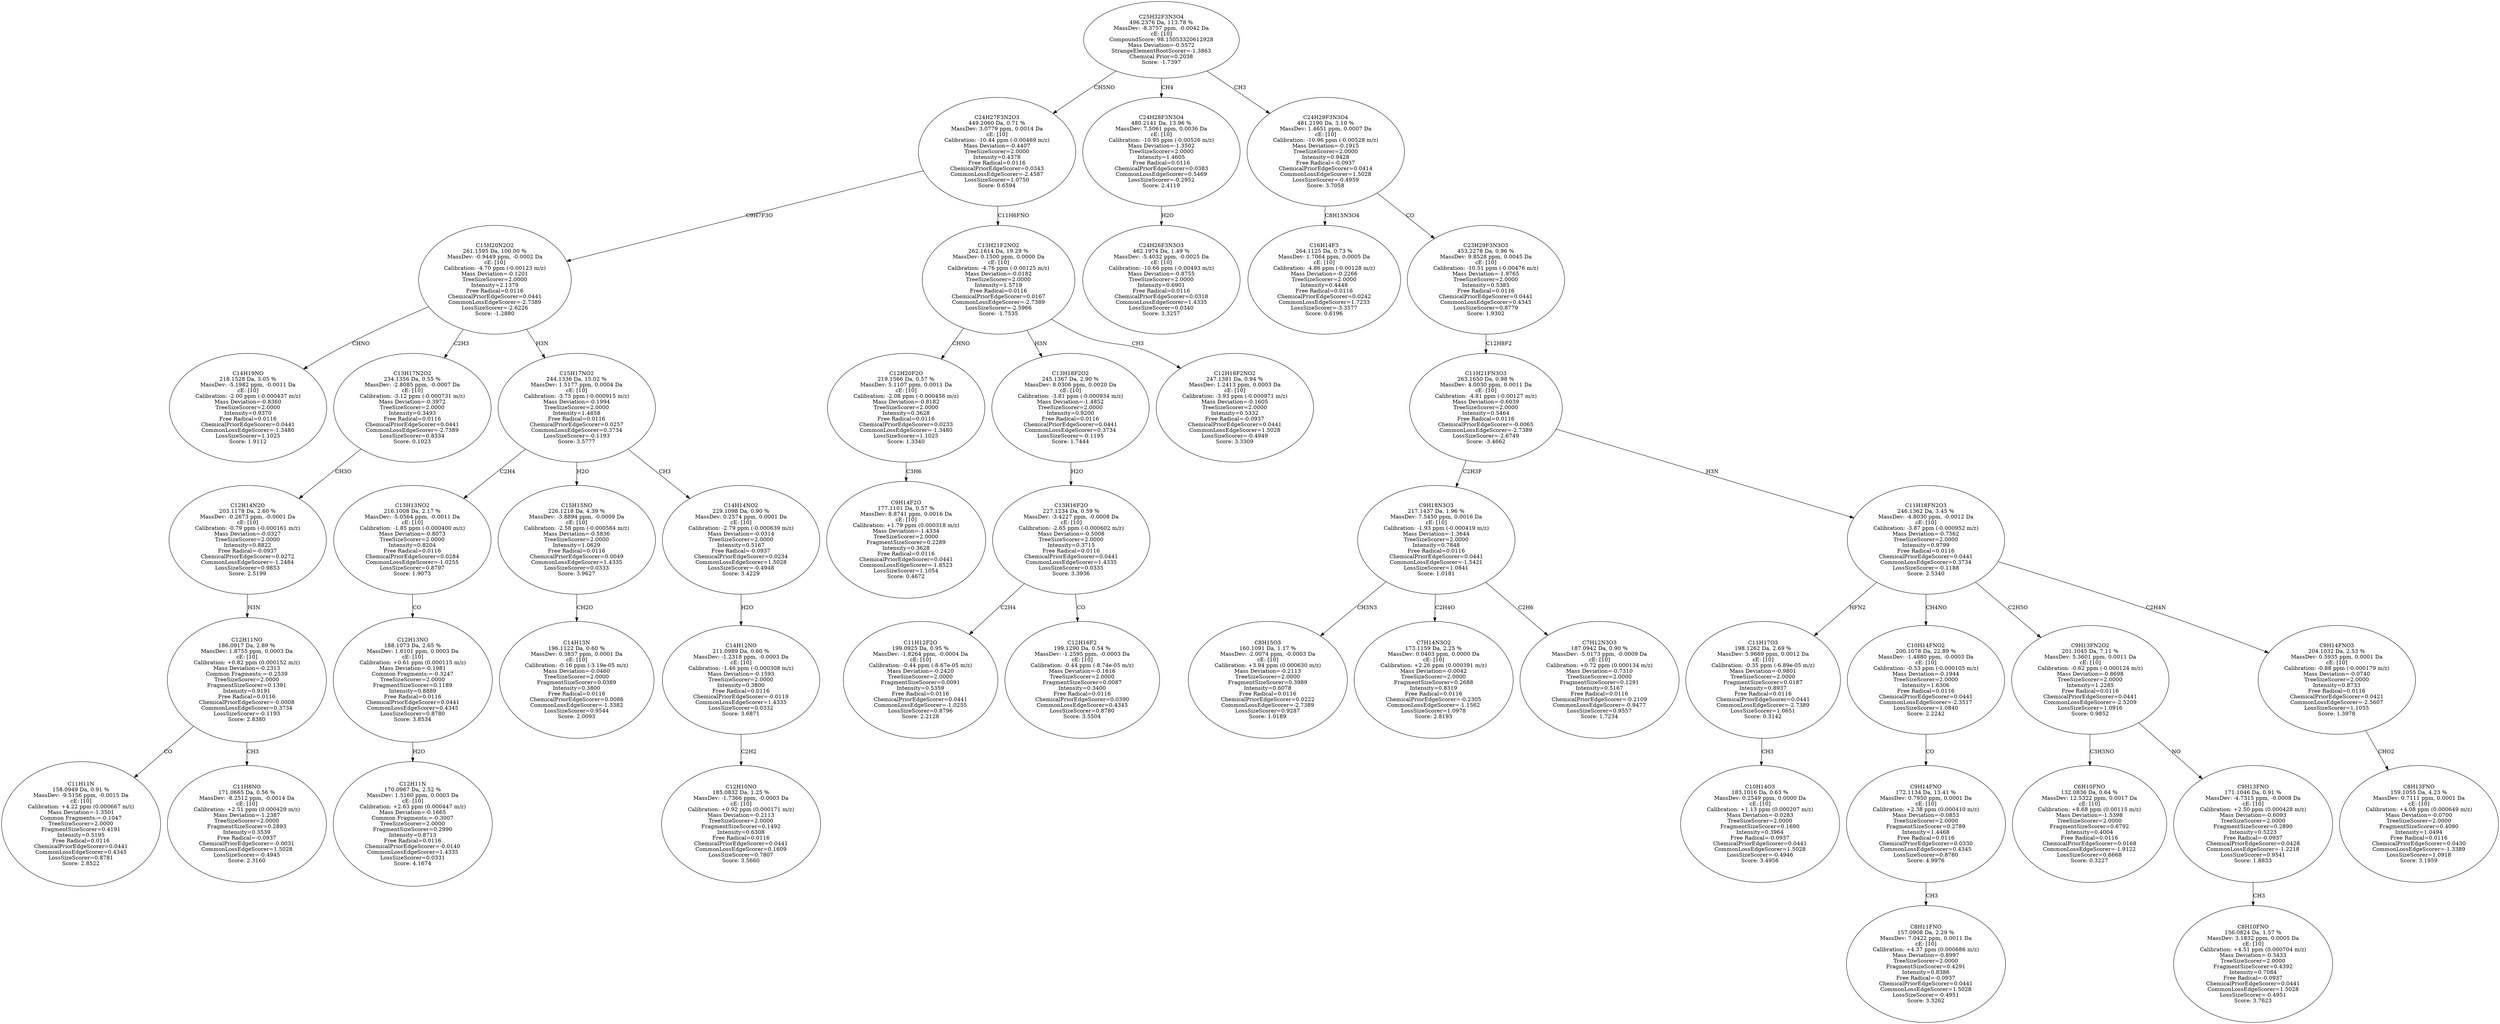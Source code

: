 strict digraph {
v1 [label="C14H19NO\n218.1528 Da, 3.05 %\nMassDev: -5.1982 ppm, -0.0011 Da\ncE: [10]\nCalibration: -2.00 ppm (-0.000437 m/z)\nMass Deviation=-0.8360\nTreeSizeScorer=2.0000\nIntensity=0.9370\nFree Radical=0.0116\nChemicalPriorEdgeScorer=0.0441\nCommonLossEdgeScorer=-1.3480\nLossSizeScorer=1.1025\nScore: 1.9112"];
v2 [label="C11H11N\n158.0949 Da, 0.91 %\nMassDev: -9.5156 ppm, -0.0015 Da\ncE: [10]\nCalibration: +4.22 ppm (0.000667 m/z)\nMass Deviation=-1.3501\nCommon Fragments:=-0.1047\nTreeSizeScorer=2.0000\nFragmentSizeScorer=0.4191\nIntensity=0.5195\nFree Radical=0.0116\nChemicalPriorEdgeScorer=0.0441\nCommonLossEdgeScorer=0.4345\nLossSizeScorer=0.8781\nScore: 2.8522"];
v3 [label="C11H8NO\n171.0665 Da, 0.56 %\nMassDev: -8.2512 ppm, -0.0014 Da\ncE: [10]\nCalibration: +2.51 ppm (0.000429 m/z)\nMass Deviation=-1.2387\nTreeSizeScorer=2.0000\nFragmentSizeScorer=0.2893\nIntensity=0.3539\nFree Radical=-0.0937\nChemicalPriorEdgeScorer=-0.0031\nCommonLossEdgeScorer=1.5028\nLossSizeScorer=-0.4945\nScore: 2.3160"];
v4 [label="C12H11NO\n186.0917 Da, 2.89 %\nMassDev: 1.8755 ppm, 0.0003 Da\ncE: [10]\nCalibration: +0.82 ppm (0.000152 m/z)\nMass Deviation=-0.2313\nCommon Fragments:=-0.2539\nTreeSizeScorer=2.0000\nFragmentSizeScorer=0.1391\nIntensity=0.9191\nFree Radical=0.0116\nChemicalPriorEdgeScorer=-0.0008\nCommonLossEdgeScorer=0.3734\nLossSizeScorer=-0.1193\nScore: 2.8380"];
v5 [label="C12H14N2O\n203.1178 Da, 2.60 %\nMassDev: -0.2673 ppm, -0.0001 Da\ncE: [10]\nCalibration: -0.79 ppm (-0.000161 m/z)\nMass Deviation=-0.0327\nTreeSizeScorer=2.0000\nIntensity=0.8822\nFree Radical=-0.0937\nChemicalPriorEdgeScorer=0.0272\nCommonLossEdgeScorer=-1.2484\nLossSizeScorer=0.9853\nScore: 2.5199"];
v6 [label="C13H17N2O2\n234.1356 Da, 0.55 %\nMassDev: -2.8085 ppm, -0.0007 Da\ncE: [10]\nCalibration: -3.12 ppm (-0.000731 m/z)\nMass Deviation=-0.3972\nTreeSizeScorer=2.0000\nIntensity=0.3493\nFree Radical=0.0116\nChemicalPriorEdgeScorer=0.0441\nCommonLossEdgeScorer=-2.7389\nLossSizeScorer=0.8334\nScore: 0.1023"];
v7 [label="C12H11N\n170.0967 Da, 2.52 %\nMassDev: 1.5160 ppm, 0.0003 Da\ncE: [10]\nCalibration: +2.63 ppm (0.000447 m/z)\nMass Deviation=-0.1665\nCommon Fragments:=-0.3007\nTreeSizeScorer=2.0000\nFragmentSizeScorer=0.2990\nIntensity=0.8713\nFree Radical=0.0116\nChemicalPriorEdgeScorer=-0.0140\nCommonLossEdgeScorer=1.4335\nLossSizeScorer=0.0331\nScore: 4.1674"];
v8 [label="C12H13NO\n188.1073 Da, 2.65 %\nMassDev: 1.6101 ppm, 0.0003 Da\ncE: [10]\nCalibration: +0.61 ppm (0.000115 m/z)\nMass Deviation=-0.1981\nCommon Fragments:=-0.3247\nTreeSizeScorer=2.0000\nFragmentSizeScorer=0.1189\nIntensity=0.8889\nFree Radical=0.0116\nChemicalPriorEdgeScorer=0.0441\nCommonLossEdgeScorer=0.4345\nLossSizeScorer=0.8780\nScore: 3.8534"];
v9 [label="C13H13NO2\n216.1008 Da, 2.17 %\nMassDev: -5.0564 ppm, -0.0011 Da\ncE: [10]\nCalibration: -1.85 ppm (-0.000400 m/z)\nMass Deviation=-0.8073\nTreeSizeScorer=2.0000\nIntensity=0.8204\nFree Radical=0.0116\nChemicalPriorEdgeScorer=0.0284\nCommonLossEdgeScorer=-1.0255\nLossSizeScorer=0.8797\nScore: 1.9073"];
v10 [label="C14H13N\n196.1122 Da, 0.60 %\nMassDev: 0.3837 ppm, 0.0001 Da\ncE: [10]\nCalibration: -0.16 ppm (-3.19e-05 m/z)\nMass Deviation=-0.0460\nTreeSizeScorer=2.0000\nFragmentSizeScorer=0.0389\nIntensity=0.3800\nFree Radical=0.0116\nChemicalPriorEdgeScorer=0.0086\nCommonLossEdgeScorer=-1.3382\nLossSizeScorer=0.9544\nScore: 2.0093"];
v11 [label="C15H15NO\n226.1218 Da, 4.39 %\nMassDev: -3.8894 ppm, -0.0009 Da\ncE: [10]\nCalibration: -2.58 ppm (-0.000584 m/z)\nMass Deviation=-0.5836\nTreeSizeScorer=2.0000\nIntensity=1.0629\nFree Radical=0.0116\nChemicalPriorEdgeScorer=0.0049\nCommonLossEdgeScorer=1.4335\nLossSizeScorer=0.0333\nScore: 3.9627"];
v12 [label="C12H10NO\n185.0832 Da, 1.25 %\nMassDev: -1.7366 ppm, -0.0003 Da\ncE: [10]\nCalibration: +0.92 ppm (0.000171 m/z)\nMass Deviation=-0.2113\nTreeSizeScorer=2.0000\nFragmentSizeScorer=0.1492\nIntensity=0.6308\nFree Radical=0.0116\nChemicalPriorEdgeScorer=0.0441\nCommonLossEdgeScorer=0.1609\nLossSizeScorer=0.7807\nScore: 3.5660"];
v13 [label="C14H12NO\n211.0989 Da, 0.60 %\nMassDev: -1.2318 ppm, -0.0003 Da\ncE: [10]\nCalibration: -1.46 ppm (-0.000308 m/z)\nMass Deviation=-0.1593\nTreeSizeScorer=2.0000\nIntensity=0.3800\nFree Radical=0.0116\nChemicalPriorEdgeScorer=-0.0119\nCommonLossEdgeScorer=1.4335\nLossSizeScorer=0.0332\nScore: 3.6871"];
v14 [label="C14H14NO2\n229.1098 Da, 0.90 %\nMassDev: 0.2574 ppm, 0.0001 Da\ncE: [10]\nCalibration: -2.79 ppm (-0.000639 m/z)\nMass Deviation=-0.0314\nTreeSizeScorer=2.0000\nIntensity=0.5167\nFree Radical=-0.0937\nChemicalPriorEdgeScorer=0.0234\nCommonLossEdgeScorer=1.5028\nLossSizeScorer=-0.4948\nScore: 3.4229"];
v15 [label="C15H17NO2\n244.1336 Da, 15.02 %\nMassDev: 1.5177 ppm, 0.0004 Da\ncE: [10]\nCalibration: -3.75 ppm (-0.000915 m/z)\nMass Deviation=-0.1994\nTreeSizeScorer=2.0000\nIntensity=1.4858\nFree Radical=0.0116\nChemicalPriorEdgeScorer=0.0257\nCommonLossEdgeScorer=0.3734\nLossSizeScorer=-0.1193\nScore: 3.5777"];
v16 [label="C15H20N2O2\n261.1595 Da, 100.00 %\nMassDev: -0.9449 ppm, -0.0002 Da\ncE: [10]\nCalibration: -4.70 ppm (-0.00123 m/z)\nMass Deviation=-0.1201\nTreeSizeScorer=2.0000\nIntensity=2.1379\nFree Radical=0.0116\nChemicalPriorEdgeScorer=0.0441\nCommonLossEdgeScorer=-2.7389\nLossSizeScorer=-2.6226\nScore: -1.2880"];
v17 [label="C9H14F2O\n177.1101 Da, 0.57 %\nMassDev: 8.8741 ppm, 0.0016 Da\ncE: [10]\nCalibration: +1.79 ppm (0.000318 m/z)\nMass Deviation=-1.4334\nTreeSizeScorer=2.0000\nFragmentSizeScorer=0.2289\nIntensity=0.3628\nFree Radical=0.0116\nChemicalPriorEdgeScorer=0.0441\nCommonLossEdgeScorer=-1.8523\nLossSizeScorer=1.1054\nScore: 0.4672"];
v18 [label="C12H20F2O\n219.1566 Da, 0.57 %\nMassDev: 5.1107 ppm, 0.0011 Da\ncE: [10]\nCalibration: -2.08 ppm (-0.000456 m/z)\nMass Deviation=-0.8182\nTreeSizeScorer=2.0000\nIntensity=0.3628\nFree Radical=0.0116\nChemicalPriorEdgeScorer=0.0233\nCommonLossEdgeScorer=-1.3480\nLossSizeScorer=1.1025\nScore: 1.3340"];
v19 [label="C11H12F2O\n199.0925 Da, 0.95 %\nMassDev: -1.8264 ppm, -0.0004 Da\ncE: [10]\nCalibration: -0.44 ppm (-8.67e-05 m/z)\nMass Deviation=-0.2420\nTreeSizeScorer=2.0000\nFragmentSizeScorer=0.0091\nIntensity=0.5359\nFree Radical=0.0116\nChemicalPriorEdgeScorer=0.0441\nCommonLossEdgeScorer=-1.0255\nLossSizeScorer=0.8796\nScore: 2.2128"];
v20 [label="C12H16F2\n199.1290 Da, 0.54 %\nMassDev: -1.2595 ppm, -0.0003 Da\ncE: [10]\nCalibration: -0.44 ppm (-8.74e-05 m/z)\nMass Deviation=-0.1616\nTreeSizeScorer=2.0000\nFragmentSizeScorer=0.0087\nIntensity=0.3400\nFree Radical=0.0116\nChemicalPriorEdgeScorer=0.0390\nCommonLossEdgeScorer=0.4345\nLossSizeScorer=0.8780\nScore: 3.5504"];
v21 [label="C13H16F2O\n227.1234 Da, 0.59 %\nMassDev: -3.4227 ppm, -0.0008 Da\ncE: [10]\nCalibration: -2.65 ppm (-0.000602 m/z)\nMass Deviation=-0.5008\nTreeSizeScorer=2.0000\nIntensity=0.3715\nFree Radical=0.0116\nChemicalPriorEdgeScorer=0.0441\nCommonLossEdgeScorer=1.4335\nLossSizeScorer=0.0335\nScore: 3.3936"];
v22 [label="C13H18F2O2\n245.1367 Da, 2.90 %\nMassDev: 8.0306 ppm, 0.0020 Da\ncE: [10]\nCalibration: -3.81 ppm (-0.000934 m/z)\nMass Deviation=-1.4852\nTreeSizeScorer=2.0000\nIntensity=0.9200\nFree Radical=0.0116\nChemicalPriorEdgeScorer=0.0441\nCommonLossEdgeScorer=0.3734\nLossSizeScorer=-0.1195\nScore: 1.7444"];
v23 [label="C12H18F2NO2\n247.1381 Da, 0.94 %\nMassDev: 1.2413 ppm, 0.0003 Da\ncE: [10]\nCalibration: -3.93 ppm (-0.000971 m/z)\nMass Deviation=-0.1605\nTreeSizeScorer=2.0000\nIntensity=0.5332\nFree Radical=-0.0937\nChemicalPriorEdgeScorer=0.0441\nCommonLossEdgeScorer=1.5028\nLossSizeScorer=-0.4949\nScore: 3.3309"];
v24 [label="C13H21F2NO2\n262.1614 Da, 19.29 %\nMassDev: 0.1500 ppm, 0.0000 Da\ncE: [10]\nCalibration: -4.76 ppm (-0.00125 m/z)\nMass Deviation=-0.0182\nTreeSizeScorer=2.0000\nIntensity=1.5719\nFree Radical=0.0116\nChemicalPriorEdgeScorer=0.0167\nCommonLossEdgeScorer=-2.7389\nLossSizeScorer=-2.5966\nScore: -1.7535"];
v25 [label="C24H27F3N2O3\n449.2060 Da, 0.71 %\nMassDev: 3.0779 ppm, 0.0014 Da\ncE: [10]\nCalibration: -10.44 ppm (-0.00469 m/z)\nMass Deviation=-0.4407\nTreeSizeScorer=2.0000\nIntensity=0.4378\nFree Radical=0.0116\nChemicalPriorEdgeScorer=0.0343\nCommonLossEdgeScorer=-2.4587\nLossSizeScorer=1.0750\nScore: 0.6594"];
v26 [label="C24H26F3N3O3\n462.1974 Da, 1.49 %\nMassDev: -5.4032 ppm, -0.0025 Da\ncE: [10]\nCalibration: -10.66 ppm (-0.00493 m/z)\nMass Deviation=-0.8755\nTreeSizeScorer=2.0000\nIntensity=0.6901\nFree Radical=0.0116\nChemicalPriorEdgeScorer=0.0318\nCommonLossEdgeScorer=1.4335\nLossSizeScorer=0.0340\nScore: 3.3257"];
v27 [label="C24H28F3N3O4\n480.2141 Da, 13.96 %\nMassDev: 7.5061 ppm, 0.0036 Da\ncE: [10]\nCalibration: -10.95 ppm (-0.00526 m/z)\nMass Deviation=-1.3502\nTreeSizeScorer=2.0000\nIntensity=1.4605\nFree Radical=0.0116\nChemicalPriorEdgeScorer=0.0383\nCommonLossEdgeScorer=0.5469\nLossSizeScorer=-0.2952\nScore: 2.4119"];
v28 [label="C16H14F3\n264.1125 Da, 0.73 %\nMassDev: 1.7064 ppm, 0.0005 Da\ncE: [10]\nCalibration: -4.86 ppm (-0.00128 m/z)\nMass Deviation=-0.2266\nTreeSizeScorer=2.0000\nIntensity=0.4448\nFree Radical=0.0116\nChemicalPriorEdgeScorer=0.0242\nCommonLossEdgeScorer=1.7233\nLossSizeScorer=-3.3577\nScore: 0.6196"];
v29 [label="C8H15O3\n160.1091 Da, 1.17 %\nMassDev: -2.0074 ppm, -0.0003 Da\ncE: [10]\nCalibration: +3.94 ppm (0.000630 m/z)\nMass Deviation=-0.2113\nTreeSizeScorer=2.0000\nFragmentSizeScorer=0.3989\nIntensity=0.6078\nFree Radical=0.0116\nChemicalPriorEdgeScorer=0.0222\nCommonLossEdgeScorer=-2.7389\nLossSizeScorer=0.9287\nScore: 1.0189"];
v30 [label="C7H14N3O2\n173.1159 Da, 2.25 %\nMassDev: 0.0403 ppm, 0.0000 Da\ncE: [10]\nCalibration: +2.26 ppm (0.000391 m/z)\nMass Deviation=-0.0042\nTreeSizeScorer=2.0000\nFragmentSizeScorer=0.2688\nIntensity=0.8319\nFree Radical=0.0116\nChemicalPriorEdgeScorer=-0.2305\nCommonLossEdgeScorer=-1.1562\nLossSizeScorer=1.0978\nScore: 2.8193"];
v31 [label="C7H12N3O3\n187.0942 Da, 0.90 %\nMassDev: -5.0173 ppm, -0.0009 Da\ncE: [10]\nCalibration: +0.72 ppm (0.000134 m/z)\nMass Deviation=-0.7310\nTreeSizeScorer=2.0000\nFragmentSizeScorer=0.1291\nIntensity=0.5167\nFree Radical=0.0116\nChemicalPriorEdgeScorer=-0.2109\nCommonLossEdgeScorer=-0.9477\nLossSizeScorer=0.9557\nScore: 1.7234"];
v32 [label="C9H18N3O3\n217.1437 Da, 1.96 %\nMassDev: 7.5450 ppm, 0.0016 Da\ncE: [10]\nCalibration: -1.93 ppm (-0.000419 m/z)\nMass Deviation=-1.3644\nTreeSizeScorer=2.0000\nIntensity=0.7848\nFree Radical=0.0116\nChemicalPriorEdgeScorer=0.0441\nCommonLossEdgeScorer=-1.5421\nLossSizeScorer=1.0841\nScore: 1.0181"];
v33 [label="C10H14O3\n183.1016 Da, 0.63 %\nMassDev: 0.2549 ppm, 0.0000 Da\ncE: [10]\nCalibration: +1.13 ppm (0.000207 m/z)\nMass Deviation=-0.0283\nTreeSizeScorer=2.0000\nFragmentSizeScorer=0.1690\nIntensity=0.3964\nFree Radical=-0.0937\nChemicalPriorEdgeScorer=0.0441\nCommonLossEdgeScorer=1.5028\nLossSizeScorer=-0.4946\nScore: 3.4956"];
v34 [label="C11H17O3\n198.1262 Da, 2.69 %\nMassDev: 5.9669 ppm, 0.0012 Da\ncE: [10]\nCalibration: -0.35 ppm (-6.89e-05 m/z)\nMass Deviation=-0.9801\nTreeSizeScorer=2.0000\nFragmentSizeScorer=0.0187\nIntensity=0.8937\nFree Radical=0.0116\nChemicalPriorEdgeScorer=0.0441\nCommonLossEdgeScorer=-2.7389\nLossSizeScorer=1.0651\nScore: 0.3142"];
v35 [label="C8H11FNO\n157.0908 Da, 2.29 %\nMassDev: 7.0422 ppm, 0.0011 Da\ncE: [10]\nCalibration: +4.37 ppm (0.000686 m/z)\nMass Deviation=-0.8997\nTreeSizeScorer=2.0000\nFragmentSizeScorer=0.4291\nIntensity=0.8386\nFree Radical=-0.0937\nChemicalPriorEdgeScorer=0.0441\nCommonLossEdgeScorer=1.5028\nLossSizeScorer=-0.4951\nScore: 3.3262"];
v36 [label="C9H14FNO\n172.1134 Da, 13.41 %\nMassDev: 0.7950 ppm, 0.0001 Da\ncE: [10]\nCalibration: +2.38 ppm (0.000410 m/z)\nMass Deviation=-0.0853\nTreeSizeScorer=2.0000\nFragmentSizeScorer=0.2789\nIntensity=1.4468\nFree Radical=0.0116\nChemicalPriorEdgeScorer=0.0330\nCommonLossEdgeScorer=0.4345\nLossSizeScorer=0.8780\nScore: 4.9976"];
v37 [label="C10H14FNO2\n200.1078 Da, 22.89 %\nMassDev: -1.4880 ppm, -0.0003 Da\ncE: [10]\nCalibration: -0.53 ppm (-0.000105 m/z)\nMass Deviation=-0.1944\nTreeSizeScorer=2.0000\nIntensity=1.6306\nFree Radical=0.0116\nChemicalPriorEdgeScorer=0.0441\nCommonLossEdgeScorer=-2.3517\nLossSizeScorer=1.0840\nScore: 2.2242"];
v38 [label="C6H10FNO\n132.0836 Da, 0.64 %\nMassDev: 12.5322 ppm, 0.0017 Da\ncE: [10]\nCalibration: +8.68 ppm (0.00115 m/z)\nMass Deviation=-1.5398\nTreeSizeScorer=2.0000\nFragmentSizeScorer=0.6792\nIntensity=0.4004\nFree Radical=0.0116\nChemicalPriorEdgeScorer=0.0168\nCommonLossEdgeScorer=-1.9122\nLossSizeScorer=0.6668\nScore: 0.3227"];
v39 [label="C8H10FNO\n156.0824 Da, 1.57 %\nMassDev: 3.1832 ppm, 0.0005 Da\ncE: [10]\nCalibration: +4.51 ppm (0.000704 m/z)\nMass Deviation=-0.3433\nTreeSizeScorer=2.0000\nFragmentSizeScorer=0.4392\nIntensity=0.7084\nFree Radical=-0.0937\nChemicalPriorEdgeScorer=0.0441\nCommonLossEdgeScorer=1.5028\nLossSizeScorer=-0.4951\nScore: 3.7623"];
v40 [label="C9H13FNO\n171.1046 Da, 0.91 %\nMassDev: -4.7315 ppm, -0.0008 Da\ncE: [10]\nCalibration: +2.50 ppm (0.000428 m/z)\nMass Deviation=-0.6093\nTreeSizeScorer=2.0000\nFragmentSizeScorer=0.2890\nIntensity=0.5223\nFree Radical=-0.0937\nChemicalPriorEdgeScorer=0.0428\nCommonLossEdgeScorer=-1.2218\nLossSizeScorer=0.9541\nScore: 1.8833"];
v41 [label="C9H13FN2O2\n201.1045 Da, 7.11 %\nMassDev: 5.3601 ppm, 0.0011 Da\ncE: [10]\nCalibration: -0.62 ppm (-0.000124 m/z)\nMass Deviation=-0.8698\nTreeSizeScorer=2.0000\nIntensity=1.2285\nFree Radical=0.0116\nChemicalPriorEdgeScorer=0.0441\nCommonLossEdgeScorer=-2.5209\nLossSizeScorer=1.0916\nScore: 0.9852"];
v42 [label="C8H13FNO\n159.1055 Da, 4.23 %\nMassDev: 0.7111 ppm, 0.0001 Da\ncE: [10]\nCalibration: +4.08 ppm (0.000649 m/z)\nMass Deviation=-0.0700\nTreeSizeScorer=2.0000\nFragmentSizeScorer=0.4090\nIntensity=1.0494\nFree Radical=0.0116\nChemicalPriorEdgeScorer=0.0430\nCommonLossEdgeScorer=-1.3389\nLossSizeScorer=1.0918\nScore: 3.1959"];
v43 [label="C9H14FNO3\n204.1032 Da, 2.53 %\nMassDev: 0.5935 ppm, 0.0001 Da\ncE: [10]\nCalibration: -0.88 ppm (-0.000179 m/z)\nMass Deviation=-0.0740\nTreeSizeScorer=2.0000\nIntensity=0.8733\nFree Radical=0.0116\nChemicalPriorEdgeScorer=0.0421\nCommonLossEdgeScorer=-2.5607\nLossSizeScorer=1.1055\nScore: 1.3978"];
v44 [label="C11H18FN2O3\n246.1362 Da, 3.45 %\nMassDev: -4.8030 ppm, -0.0012 Da\ncE: [10]\nCalibration: -3.87 ppm (-0.000952 m/z)\nMass Deviation=-0.7562\nTreeSizeScorer=2.0000\nIntensity=0.9799\nFree Radical=0.0116\nChemicalPriorEdgeScorer=0.0441\nCommonLossEdgeScorer=0.3734\nLossSizeScorer=-0.1188\nScore: 2.5340"];
v45 [label="C11H21FN3O3\n263.1650 Da, 0.98 %\nMassDev: 4.0030 ppm, 0.0011 Da\ncE: [10]\nCalibration: -4.81 ppm (-0.00127 m/z)\nMass Deviation=-0.6039\nTreeSizeScorer=2.0000\nIntensity=0.5464\nFree Radical=0.0116\nChemicalPriorEdgeScorer=-0.0065\nCommonLossEdgeScorer=-2.7389\nLossSizeScorer=-2.6749\nScore: -3.4662"];
v46 [label="C23H29F3N3O3\n453.2278 Da, 0.96 %\nMassDev: 9.8528 ppm, 0.0045 Da\ncE: [10]\nCalibration: -10.51 ppm (-0.00476 m/z)\nMass Deviation=-1.9765\nTreeSizeScorer=2.0000\nIntensity=0.5385\nFree Radical=0.0116\nChemicalPriorEdgeScorer=0.0441\nCommonLossEdgeScorer=0.4345\nLossSizeScorer=0.8779\nScore: 1.9302"];
v47 [label="C24H29F3N3O4\n481.2190 Da, 3.10 %\nMassDev: 1.4651 ppm, 0.0007 Da\ncE: [10]\nCalibration: -10.96 ppm (-0.00528 m/z)\nMass Deviation=-0.1915\nTreeSizeScorer=2.0000\nIntensity=0.9428\nFree Radical=-0.0937\nChemicalPriorEdgeScorer=0.0414\nCommonLossEdgeScorer=1.5028\nLossSizeScorer=-0.4959\nScore: 3.7058"];
v48 [label="C25H32F3N3O4\n496.2376 Da, 113.78 %\nMassDev: -8.3757 ppm, -0.0042 Da\ncE: [10]\nCompoundScore: 98.15053320612928\nMass Deviation=-0.5572\nStrangeElementRootScorer=-1.3863\nChemical Prior=0.2038\nScore: -1.7397"];
v16 -> v1 [label="CHNO"];
v4 -> v2 [label="CO"];
v4 -> v3 [label="CH3"];
v5 -> v4 [label="H3N"];
v6 -> v5 [label="CH3O"];
v16 -> v6 [label="C2H3"];
v8 -> v7 [label="H2O"];
v9 -> v8 [label="CO"];
v15 -> v9 [label="C2H4"];
v11 -> v10 [label="CH2O"];
v15 -> v11 [label="H2O"];
v13 -> v12 [label="C2H2"];
v14 -> v13 [label="H2O"];
v15 -> v14 [label="CH3"];
v16 -> v15 [label="H3N"];
v25 -> v16 [label="C9H7F3O"];
v18 -> v17 [label="C3H6"];
v24 -> v18 [label="CHNO"];
v21 -> v19 [label="C2H4"];
v21 -> v20 [label="CO"];
v22 -> v21 [label="H2O"];
v24 -> v22 [label="H3N"];
v24 -> v23 [label="CH3"];
v25 -> v24 [label="C11H6FNO"];
v48 -> v25 [label="CH5NO"];
v27 -> v26 [label="H2O"];
v48 -> v27 [label="CH4"];
v47 -> v28 [label="C8H15N3O4"];
v32 -> v29 [label="CH3N3"];
v32 -> v30 [label="C2H4O"];
v32 -> v31 [label="C2H6"];
v45 -> v32 [label="C2H3F"];
v34 -> v33 [label="CH3"];
v44 -> v34 [label="HFN2"];
v36 -> v35 [label="CH3"];
v37 -> v36 [label="CO"];
v44 -> v37 [label="CH4NO"];
v41 -> v38 [label="C3H3NO"];
v40 -> v39 [label="CH3"];
v41 -> v40 [label="NO"];
v44 -> v41 [label="C2H5O"];
v43 -> v42 [label="CHO2"];
v44 -> v43 [label="C2H4N"];
v45 -> v44 [label="H3N"];
v46 -> v45 [label="C12H8F2"];
v47 -> v46 [label="CO"];
v48 -> v47 [label="CH3"];
}